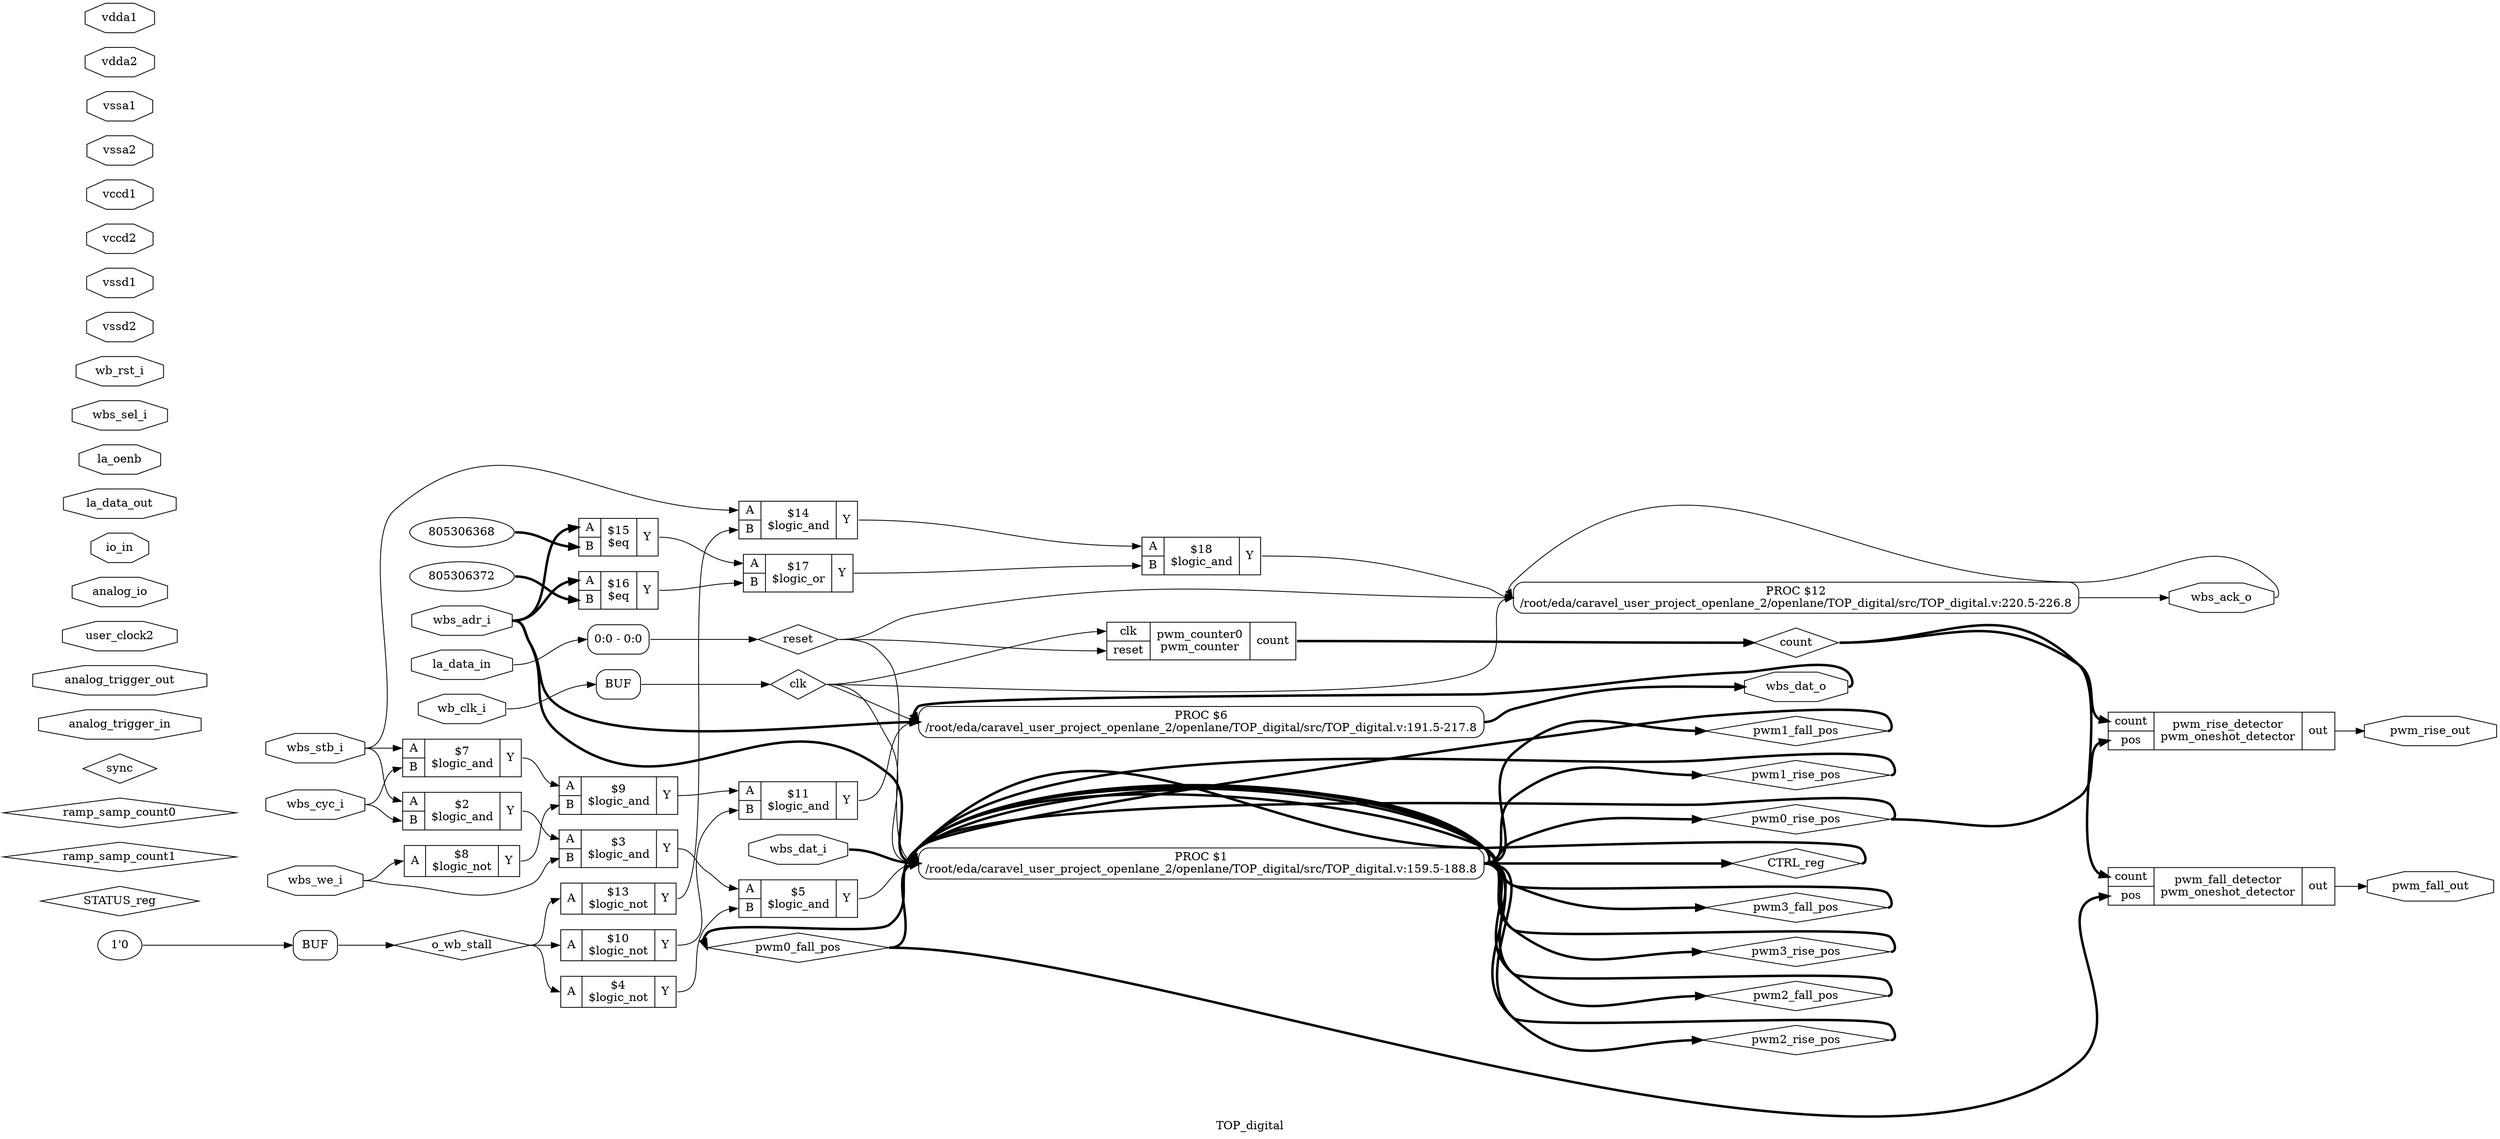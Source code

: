 digraph "TOP_digital" {
label="TOP_digital";
rankdir="LR";
remincross=true;
n27 [ shape=diamond, label="count", color="black", fontcolor="black" ];
n28 [ shape=diamond, label="o_wb_stall", color="black", fontcolor="black" ];
n29 [ shape=diamond, label="CTRL_reg", color="black", fontcolor="black" ];
n30 [ shape=diamond, label="STATUS_reg", color="black", fontcolor="black" ];
n31 [ shape=diamond, label="ramp_samp_count1", color="black", fontcolor="black" ];
n32 [ shape=diamond, label="ramp_samp_count0", color="black", fontcolor="black" ];
n33 [ shape=diamond, label="pwm3_fall_pos", color="black", fontcolor="black" ];
n34 [ shape=diamond, label="pwm3_rise_pos", color="black", fontcolor="black" ];
n35 [ shape=diamond, label="pwm2_fall_pos", color="black", fontcolor="black" ];
n36 [ shape=diamond, label="pwm2_rise_pos", color="black", fontcolor="black" ];
n37 [ shape=diamond, label="pwm1_fall_pos", color="black", fontcolor="black" ];
n38 [ shape=diamond, label="pwm1_rise_pos", color="black", fontcolor="black" ];
n39 [ shape=diamond, label="pwm0_fall_pos", color="black", fontcolor="black" ];
n40 [ shape=diamond, label="pwm0_rise_pos", color="black", fontcolor="black" ];
n41 [ shape=diamond, label="sync", color="black", fontcolor="black" ];
n42 [ shape=diamond, label="clk", color="black", fontcolor="black" ];
n43 [ shape=diamond, label="reset", color="black", fontcolor="black" ];
n44 [ shape=octagon, label="pwm_fall_out", color="black", fontcolor="black" ];
n45 [ shape=octagon, label="pwm_rise_out", color="black", fontcolor="black" ];
n46 [ shape=octagon, label="analog_trigger_in", color="black", fontcolor="black" ];
n47 [ shape=octagon, label="analog_trigger_out", color="black", fontcolor="black" ];
n48 [ shape=octagon, label="user_clock2", color="black", fontcolor="black" ];
n49 [ shape=octagon, label="analog_io", color="black", fontcolor="black" ];
n50 [ shape=octagon, label="io_in", color="black", fontcolor="black" ];
n51 [ shape=octagon, label="la_data_out", color="black", fontcolor="black" ];
n52 [ shape=octagon, label="la_oenb", color="black", fontcolor="black" ];
n53 [ shape=octagon, label="la_data_in", color="black", fontcolor="black" ];
n54 [ shape=octagon, label="wbs_dat_o", color="black", fontcolor="black" ];
n55 [ shape=octagon, label="wbs_ack_o", color="black", fontcolor="black" ];
n56 [ shape=octagon, label="wbs_adr_i", color="black", fontcolor="black" ];
n57 [ shape=octagon, label="wbs_dat_i", color="black", fontcolor="black" ];
n58 [ shape=octagon, label="wbs_sel_i", color="black", fontcolor="black" ];
n59 [ shape=octagon, label="wbs_we_i", color="black", fontcolor="black" ];
n60 [ shape=octagon, label="wbs_cyc_i", color="black", fontcolor="black" ];
n61 [ shape=octagon, label="wbs_stb_i", color="black", fontcolor="black" ];
n62 [ shape=octagon, label="wb_rst_i", color="black", fontcolor="black" ];
n63 [ shape=octagon, label="wb_clk_i", color="black", fontcolor="black" ];
n64 [ shape=octagon, label="vssd2", color="black", fontcolor="black" ];
n65 [ shape=octagon, label="vssd1", color="black", fontcolor="black" ];
n66 [ shape=octagon, label="vccd2", color="black", fontcolor="black" ];
n67 [ shape=octagon, label="vccd1", color="black", fontcolor="black" ];
n68 [ shape=octagon, label="vssa2", color="black", fontcolor="black" ];
n69 [ shape=octagon, label="vssa1", color="black", fontcolor="black" ];
n70 [ shape=octagon, label="vdda2", color="black", fontcolor="black" ];
n71 [ shape=octagon, label="vdda1", color="black", fontcolor="black" ];
c74 [ shape=record, label="{{<p27> count|<p72> pos}|pwm_fall_detector\npwm_oneshot_detector|{<p73> out}}",  ];
c75 [ shape=record, label="{{<p27> count|<p72> pos}|pwm_rise_detector\npwm_oneshot_detector|{<p73> out}}",  ];
c76 [ shape=record, label="{{<p42> clk|<p43> reset}|pwm_counter0\npwm_counter|{<p27> count}}",  ];
c80 [ shape=record, label="{{<p77> A|<p78> B}|$18\n$logic_and|{<p79> Y}}",  ];
c81 [ shape=record, label="{{<p77> A|<p78> B}|$17\n$logic_or|{<p79> Y}}",  ];
v0 [ label="805306372" ];
c82 [ shape=record, label="{{<p77> A|<p78> B}|$16\n$eq|{<p79> Y}}",  ];
v1 [ label="805306368" ];
c83 [ shape=record, label="{{<p77> A|<p78> B}|$15\n$eq|{<p79> Y}}",  ];
c84 [ shape=record, label="{{<p77> A|<p78> B}|$14\n$logic_and|{<p79> Y}}",  ];
c85 [ shape=record, label="{{<p77> A}|$13\n$logic_not|{<p79> Y}}",  ];
c86 [ shape=record, label="{{<p77> A|<p78> B}|$11\n$logic_and|{<p79> Y}}",  ];
c87 [ shape=record, label="{{<p77> A}|$10\n$logic_not|{<p79> Y}}",  ];
c88 [ shape=record, label="{{<p77> A|<p78> B}|$9\n$logic_and|{<p79> Y}}",  ];
c89 [ shape=record, label="{{<p77> A}|$8\n$logic_not|{<p79> Y}}",  ];
c90 [ shape=record, label="{{<p77> A|<p78> B}|$7\n$logic_and|{<p79> Y}}",  ];
c91 [ shape=record, label="{{<p77> A|<p78> B}|$5\n$logic_and|{<p79> Y}}",  ];
c92 [ shape=record, label="{{<p77> A}|$4\n$logic_not|{<p79> Y}}",  ];
c93 [ shape=record, label="{{<p77> A|<p78> B}|$3\n$logic_and|{<p79> Y}}",  ];
c94 [ shape=record, label="{{<p77> A|<p78> B}|$2\n$logic_and|{<p79> Y}}",  ];
p2 [shape=box, style=rounded, label="PROC $12\n/root/eda/caravel_user_project_openlane_2/openlane/TOP_digital/src/TOP_digital.v:220.5-226.8"];
p3 [shape=box, style=rounded, label="PROC $6\n/root/eda/caravel_user_project_openlane_2/openlane/TOP_digital/src/TOP_digital.v:191.5-217.8"];
p4 [shape=box, style=rounded, label="PROC $1\n/root/eda/caravel_user_project_openlane_2/openlane/TOP_digital/src/TOP_digital.v:159.5-188.8"];
x5 [ shape=record, style=rounded, label="<s0> 0:0 - 0:0 ", color="black", fontcolor="black" ];
x6 [shape=box, style=rounded, label="BUF", ];
v7 [ label="1'0" ];
x8 [shape=box, style=rounded, label="BUF", ];
c80:p79:e -> p2:w [color="black", fontcolor="black", label=""];
c88:p79:e -> c86:p77:w [color="black", fontcolor="black", label=""];
c89:p79:e -> c88:p78:w [color="black", fontcolor="black", label=""];
c90:p79:e -> c88:p77:w [color="black", fontcolor="black", label=""];
c91:p79:e -> p4:w [color="black", fontcolor="black", label=""];
c92:p79:e -> c91:p78:w [color="black", fontcolor="black", label=""];
c93:p79:e -> c91:p77:w [color="black", fontcolor="black", label=""];
c94:p79:e -> c93:p77:w [color="black", fontcolor="black", label=""];
c81:p79:e -> c80:p78:w [color="black", fontcolor="black", label=""];
c76:p27:e -> n27:w [color="black", fontcolor="black", style="setlinewidth(3)", label=""];
n27:e -> c74:p27:w [color="black", fontcolor="black", style="setlinewidth(3)", label=""];
n27:e -> c75:p27:w [color="black", fontcolor="black", style="setlinewidth(3)", label=""];
x8:e -> n28:w [color="black", fontcolor="black", label=""];
n28:e -> c85:p77:w [color="black", fontcolor="black", label=""];
n28:e -> c87:p77:w [color="black", fontcolor="black", label=""];
n28:e -> c92:p77:w [color="black", fontcolor="black", label=""];
p4:e -> n29:w [color="black", fontcolor="black", style="setlinewidth(3)", label=""];
n29:e -> p4:w [color="black", fontcolor="black", style="setlinewidth(3)", label=""];
c82:p79:e -> c81:p78:w [color="black", fontcolor="black", label=""];
p4:e -> n33:w [color="black", fontcolor="black", style="setlinewidth(3)", label=""];
n33:e -> p4:w [color="black", fontcolor="black", style="setlinewidth(3)", label=""];
p4:e -> n34:w [color="black", fontcolor="black", style="setlinewidth(3)", label=""];
n34:e -> p4:w [color="black", fontcolor="black", style="setlinewidth(3)", label=""];
p4:e -> n35:w [color="black", fontcolor="black", style="setlinewidth(3)", label=""];
n35:e -> p4:w [color="black", fontcolor="black", style="setlinewidth(3)", label=""];
p4:e -> n36:w [color="black", fontcolor="black", style="setlinewidth(3)", label=""];
n36:e -> p4:w [color="black", fontcolor="black", style="setlinewidth(3)", label=""];
p4:e -> n37:w [color="black", fontcolor="black", style="setlinewidth(3)", label=""];
n37:e -> p4:w [color="black", fontcolor="black", style="setlinewidth(3)", label=""];
p4:e -> n38:w [color="black", fontcolor="black", style="setlinewidth(3)", label=""];
n38:e -> p4:w [color="black", fontcolor="black", style="setlinewidth(3)", label=""];
p4:e -> n39:w [color="black", fontcolor="black", style="setlinewidth(3)", label=""];
n39:e -> c74:p72:w [color="black", fontcolor="black", style="setlinewidth(3)", label=""];
n39:e -> p4:w [color="black", fontcolor="black", style="setlinewidth(3)", label=""];
c83:p79:e -> c81:p77:w [color="black", fontcolor="black", label=""];
p4:e -> n40:w [color="black", fontcolor="black", style="setlinewidth(3)", label=""];
n40:e -> c75:p72:w [color="black", fontcolor="black", style="setlinewidth(3)", label=""];
n40:e -> p4:w [color="black", fontcolor="black", style="setlinewidth(3)", label=""];
x6:e -> n42:w [color="black", fontcolor="black", label=""];
n42:e -> c76:p42:w [color="black", fontcolor="black", label=""];
n42:e -> p2:w [color="black", fontcolor="black", label=""];
n42:e -> p3:w [color="black", fontcolor="black", label=""];
n42:e -> p4:w [color="black", fontcolor="black", label=""];
x5:e -> n43:w [color="black", fontcolor="black", label=""];
n43:e -> c76:p43:w [color="black", fontcolor="black", label=""];
n43:e -> p2:w [color="black", fontcolor="black", label=""];
n43:e -> p4:w [color="black", fontcolor="black", label=""];
c74:p73:e -> n44:w [color="black", fontcolor="black", label=""];
c75:p73:e -> n45:w [color="black", fontcolor="black", label=""];
c84:p79:e -> c80:p77:w [color="black", fontcolor="black", label=""];
n53:e -> x5:s0:w [color="black", fontcolor="black", label=""];
p3:e -> n54:w [color="black", fontcolor="black", style="setlinewidth(3)", label=""];
n54:e -> p3:w [color="black", fontcolor="black", style="setlinewidth(3)", label=""];
p2:e -> n55:w [color="black", fontcolor="black", label=""];
n55:e -> p2:w [color="black", fontcolor="black", label=""];
n56:e -> c82:p77:w [color="black", fontcolor="black", style="setlinewidth(3)", label=""];
n56:e -> c83:p77:w [color="black", fontcolor="black", style="setlinewidth(3)", label=""];
n56:e -> p3:w [color="black", fontcolor="black", style="setlinewidth(3)", label=""];
n56:e -> p4:w [color="black", fontcolor="black", style="setlinewidth(3)", label=""];
n57:e -> p4:w [color="black", fontcolor="black", style="setlinewidth(3)", label=""];
n59:e -> c89:p77:w [color="black", fontcolor="black", label=""];
n59:e -> c93:p78:w [color="black", fontcolor="black", label=""];
c85:p79:e -> c84:p78:w [color="black", fontcolor="black", label=""];
n60:e -> c90:p78:w [color="black", fontcolor="black", label=""];
n60:e -> c94:p78:w [color="black", fontcolor="black", label=""];
n61:e -> c84:p77:w [color="black", fontcolor="black", label=""];
n61:e -> c90:p77:w [color="black", fontcolor="black", label=""];
n61:e -> c94:p77:w [color="black", fontcolor="black", label=""];
n63:e -> x6:w [color="black", fontcolor="black", label=""];
c86:p79:e -> p3:w [color="black", fontcolor="black", label=""];
c87:p79:e -> c86:p78:w [color="black", fontcolor="black", label=""];
v0:e -> c82:p78:w [color="black", fontcolor="black", style="setlinewidth(3)", label=""];
v1:e -> c83:p78:w [color="black", fontcolor="black", style="setlinewidth(3)", label=""];
v7:e -> x8:w [color="black", fontcolor="black", label=""];
}
